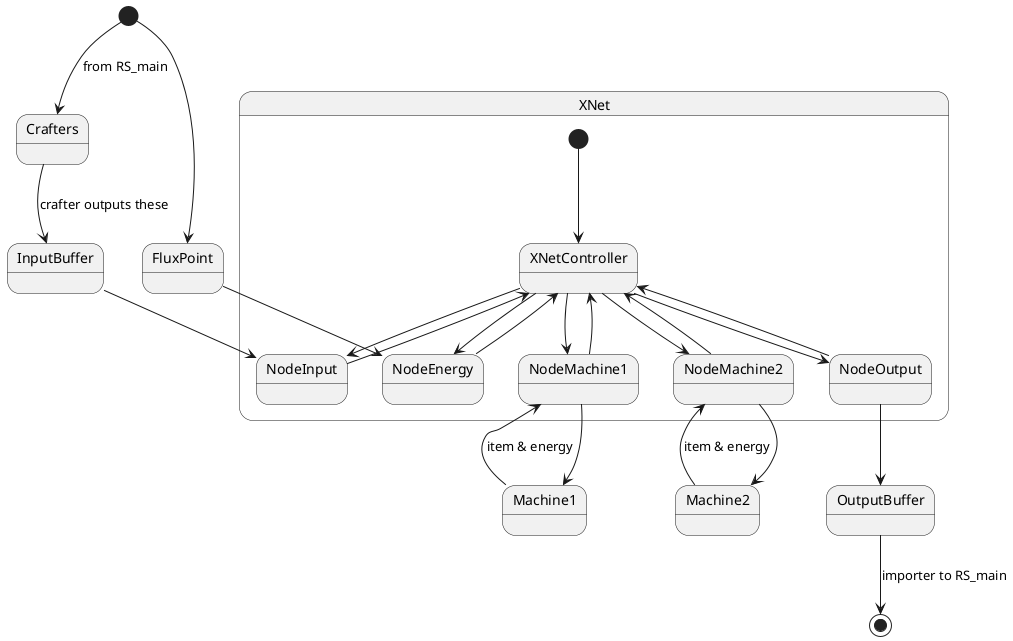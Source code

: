 @startuml

[*] --> Crafters : from RS_main
[*] --> FluxPoint
Crafters --> InputBuffer : crafter outputs these

state XNet {
    [*] --> XNetController
    XNetController --> NodeInput
    XNetController --> NodeOutput
    XNetController --> NodeEnergy
    XNetController --> NodeMachine1
    XNetController --> NodeMachine2

    NodeInput --> XNetController
    NodeOutput --> XNetController
    NodeEnergy --> XNetController
    NodeMachine1 --> XNetController
    NodeMachine2 --> XNetController
}

Machine1 --> NodeMachine1 : item & energy
Machine2 --> NodeMachine2 : item & energy

NodeMachine1 --> Machine1
NodeMachine2 --> Machine2

InputBuffer --> NodeInput
FluxPoint --> NodeEnergy
NodeOutput --> OutputBuffer
OutputBuffer --> [*] :importer to RS_main
@enduml